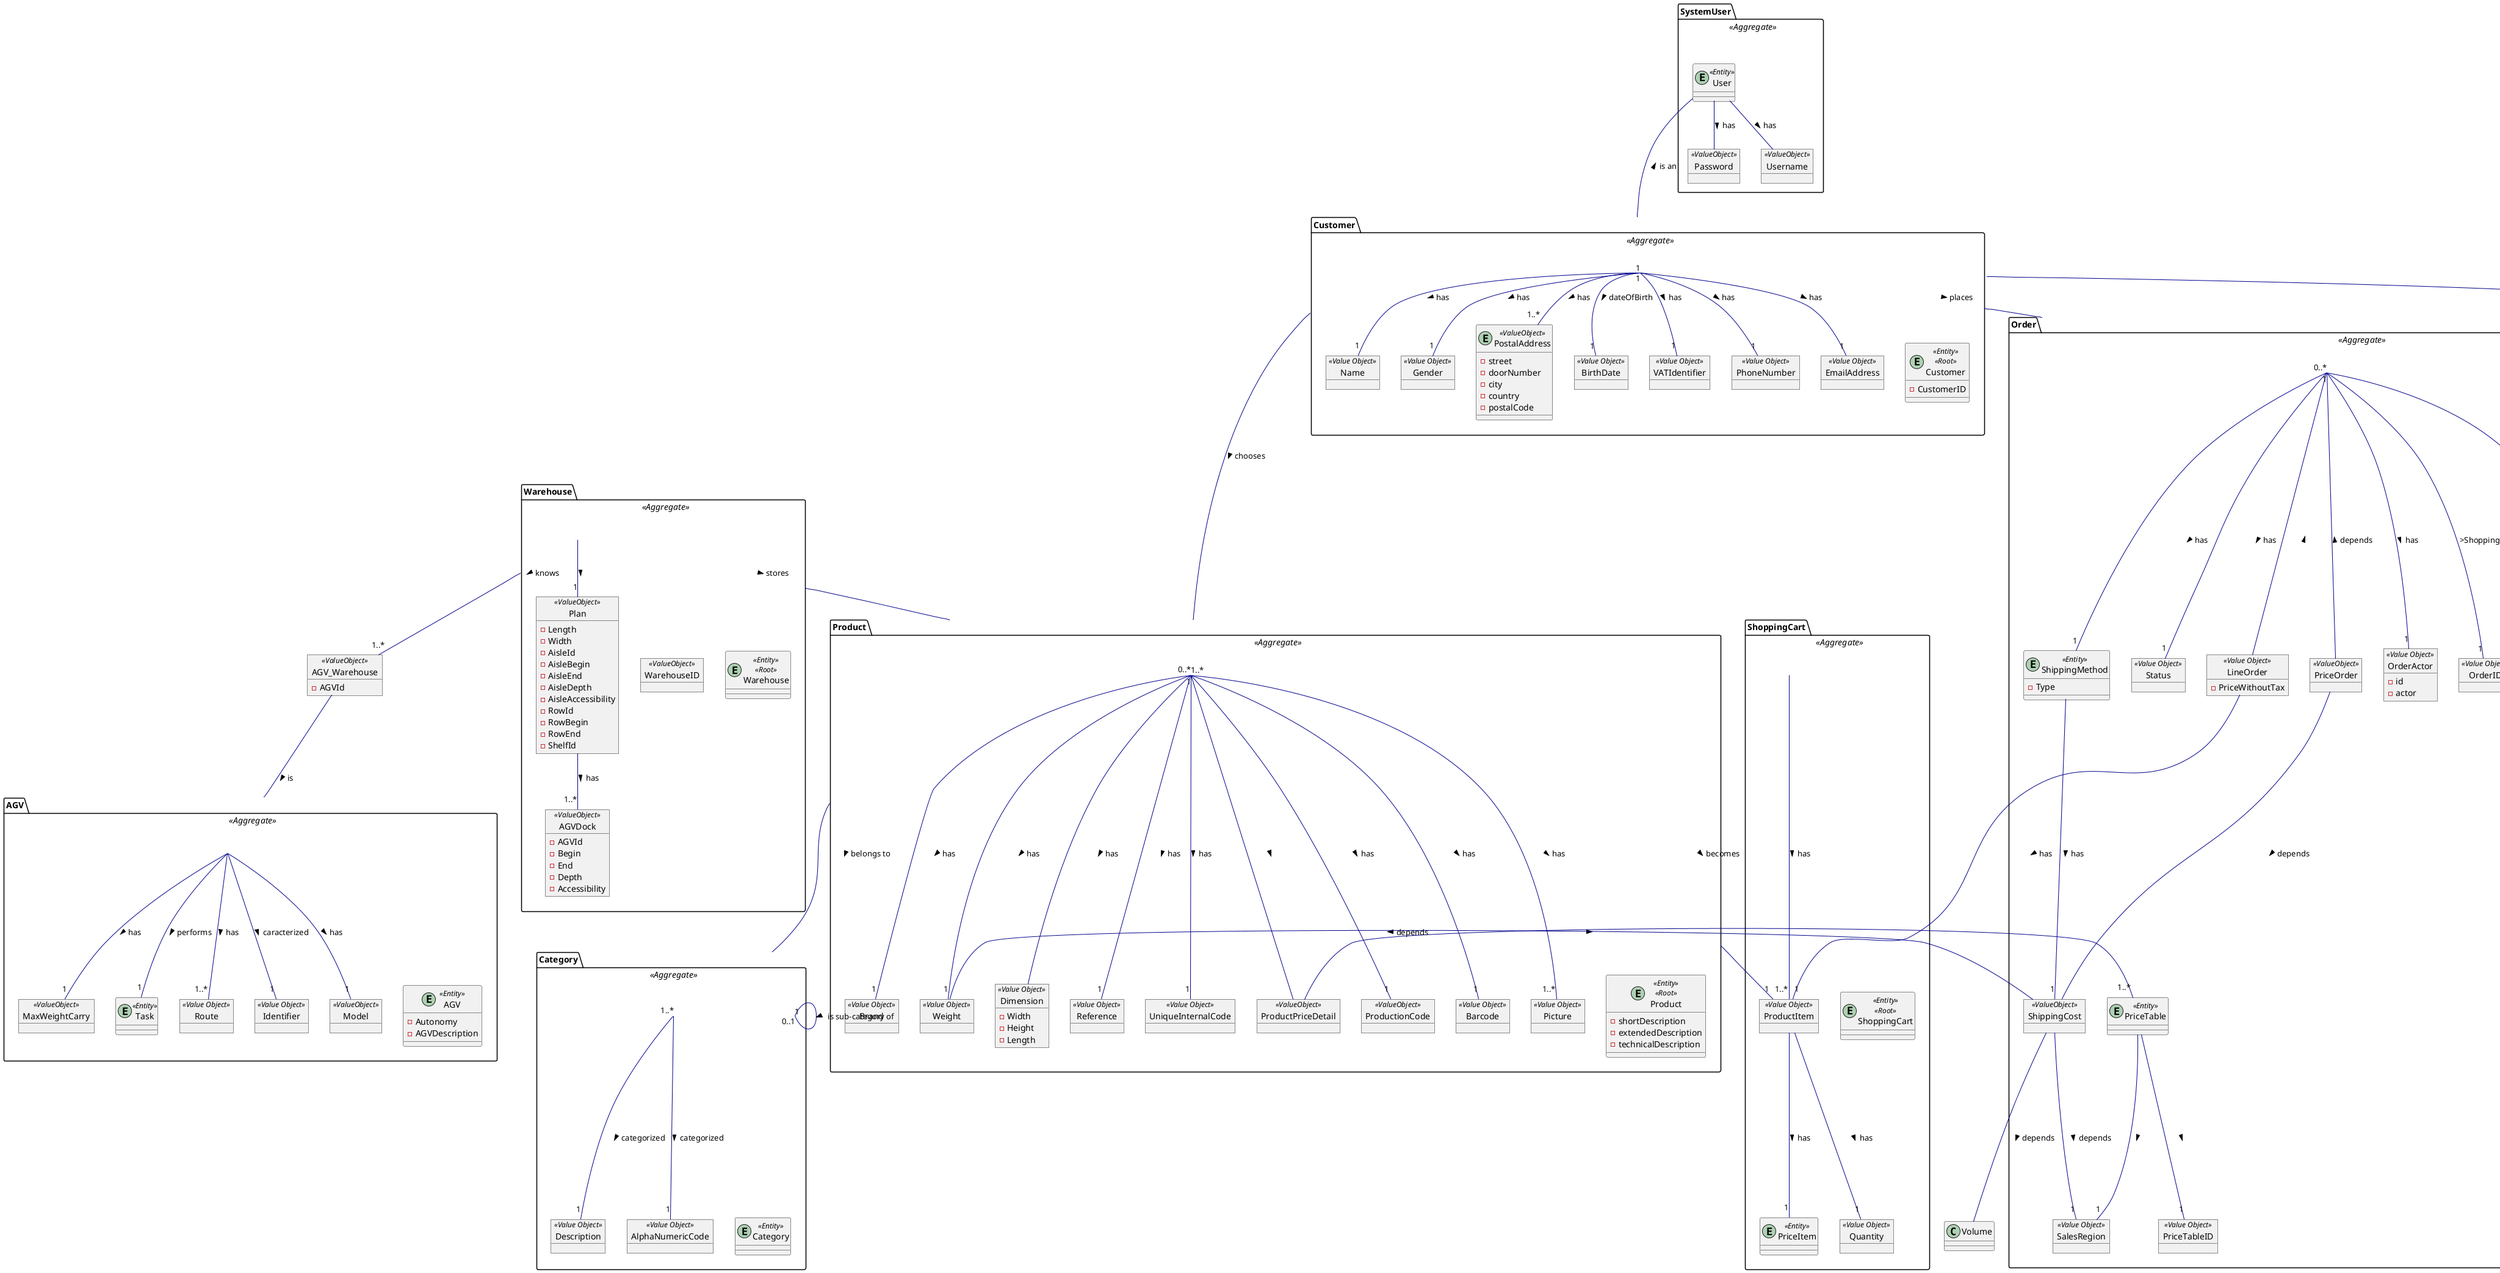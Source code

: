 @startuml
skinparam object {
ArrowColor DarkBlue
}

skinparam stereotypeCBackgroundColor LightBlue


package Category <<Aggregate>> {
    entity Category <<Entity>>

    object AlphaNumericCode <<Value Object>>

    object Description <<Value Object>>
}


package Product <<Aggregate>>{

entity Product <<Entity>> <<Root>> {
- shortDescription
- extendedDescription
- technicalDescription
}

object ProductPriceDetail <<ValueObject>>

object ProductionCode <<ValueObject>>

object Barcode <<Value Object>>

object Picture <<Value Object>>

object Brand <<Value Object>>


object Weight <<Value Object>>

object Dimension <<Value Object>>{
- Width
- Height
- Length
}

object Reference <<Value Object>>

object UniqueInternalCode <<Value Object>>
}

/' OrderManagement '/
package Order <<Aggregate>>{
entity Order <<Entity>> <<Root>>{
- DateTime
}
object PriceOrder <<ValueObject>>
object OrderActor <<Value Object>>{
- id
- actor
}

object LineOrder <<Value Object>>{
- PriceWithoutTax
}

entity PriceTable <<Entity>>

object PriceTableID <<Value Object>>

object SalesRegion <<Value Object>>

object OrderID <<Value Object>>



entity PaymentMethod <<Entity>>

object ShippingCost <<ValueObject>>




   entity ShippingMethod <<Entity>>{
    -Type
    }

     object Status <<Value Object>>
}


package Customer <<Aggregate>>{
entity Customer <<Entity>> <<Root>>{
- CustomerID
}

object PhoneNumber <<Value Object>>

object EmailAddress <<Value Object>>

object Name <<Value Object>>

object Gender <<Value Object>>

entity PostalAddress <<ValueObject>> {
- street
- doorNumber
- city
- country
- postalCode
}

object BirthDate <<Value Object>>

object VATIdentifier <<Value Object>>

}

'SHOPPING CART'
package ShoppingCart <<Aggregate>>{
entity ShoppingCart <<Entity>> <<Root>>
object ProductItem <<Value Object>>
object Quantity <<Value Object>>

entity PriceItem <<Entity>>
}
/' WarehouseManagement '/
 package Warehouse <<Aggregate>>{

 entity Warehouse <<Entity>> <<Root>>{
     }

    object WarehouseID <<ValueObject>>

    object Plan <<ValueObject>> {
        -Length
        -Width
        -AisleId
        -AisleBegin
        -AisleEnd
        -AisleDepth
        -AisleAccessibility
        -RowId
        -RowBegin
        -RowEnd
        -ShelfId
        }

    object AGVDock <<ValueObject>> {
        -AGVId
        -Begin
        -End
        -Depth
        -Accessibility
        }


 }

 object AGV_Warehouse <<ValueObject>> {
    -AGVId
 }

package AGV <<Aggregate>>{
 entity AGV <<Entity>>{
     -Autonomy
     -AGVDescription
     }

     object Route <<Value Object>>

     object Identifier <<Value Object>>

     object Model <<ValueObject>>

     object MaxWeightCarry <<ValueObject>>

     entity Task <<Entity>>
}


/' Survey '/
package Survey <<Aggregate>>{

    Entity Survey <<Entity>> {
    }

object SurveyAlphaNumericCode <<ValueObject>>

object SurveyDescription <<ValueObject>>

object SurveyPeriod <<ValueObject>>

object SurveyRule <<ValueObject>>

object Topic <<ValueObject>>

}
object GeneralQuestions  <<ValueObject>>
/'Question'/
package Question <<Aggregate>>{
entity Question <<Entity>>

entity Answer <<Entity>>

object Type <<Value Object>>{
{Multiple Choice}
{Free Answer}
{Ordering}
}
}

package SystemUser <<Aggregate>>{
entity User <<Entity>>

object Username <<ValueObject>>

object Password <<ValueObject>>
}



/' User '/
User -- Username : has >
User -- Password : has >
User --- Customer : is an <



/' Customer '/
Customer -- "1" Name : has >
Customer -- "1" Gender : has >
Customer -- "1..*" PostalAddress : has >
Customer -- "1" BirthDate : dateOfBirth >
Customer -- "1" PhoneNumber: has >
Customer -- "1" EmailAddress: has >
Customer -- "0..*" Survey : answers >
Customer -- "1" VATIdentifier : has >


/' Product '/
Product --- "1..*" Category: belongs to >
Product --- "1..*" Picture: has >
Product --- "1" Barcode: has >
Product --- "1" Brand: has >
ProductPriceDetail -- "1" Product: <
ProductPriceDetail --- "1..*" PriceTable: >
PriceTable --- "1" PriceTableID: >
PriceTable --- "1" SalesRegion: >
Product --- "1" ProductItem: becomes >
ProductItem --- "1" Quantity: has >
ProductItem --- "1" PriceItem : has >
Product --- "1" Reference: has >
Product --- "1" UniqueInternalCode: has >
Product --- Dimension: has >
Product --- "1" Weight: has >
Product --- "1" ProductionCode: has >


/'ShoppingCart '/
ShoppingCart --- "1..*" ProductItem: has >



/' Category '/
Category --- "1" AlphaNumericCode  : categorized >
Category --- "1" Description  : categorized >
Category "0..1" --- "1" Category: is sub-category of >


/' Warehouse '/
AGV -- "1..*" Route: has >
AGV -- "1" Identifier: caracterized >
AGV -- "1" Model: has >
Warehouse -- "1" Plan: >
Plan -- "1..*" AGVDock : has >
AGV -- "1" MaxWeightCarry : has >
AGV -- "1" Task : performs >
AGV_Warehouse -- AGV: is >
Warehouse -- "1..*" AGV_Warehouse: knows >


/' Survey '/
Survey -- "1..*" SurveyRule: has >
Survey -- "1" SurveyDescription: has >
Survey -- "1" SurveyAlphaNumericCode: caracterized >
Survey -- "1" SurveyPeriod: has >
Survey -- "1" Topic: has >
Survey -- "1..*" GeneralQuestions: has >

Question -- Question: depends >

LineOrder --- "1" Order: >
LineOrder --- "1" ProductItem: has >

/' ShippingCost '/
ShippingCost --- Weight: depends >
ShippingCost --- Volume: depends >


/' Order '/
Order --- "1" OrderID : >ShoppingCart
Order --- "1" Status : has >
Order --- "1" OrderActor : has >
Order --- "1" PaymentMethod : has >
Order --- "1" ShippingMethod : has >
Order --- "1" Survey : generates >
ShippingCost --- "1" SalesRegion: depends >
ShippingMethod--- "1" ShippingCost: has >


PriceOrder --- Order: depends >
PriceOrder --- ShippingCost: depends >


/'  Question '/
Question --- "1..*" Answer: has >
Question --- "1" GeneralQuestions: is <
Answer --- "1" Type: has >



/' Joined Aggregates '/
Customer "1" -- "0..*" Order: places >
Customer "1" -- "0..*" Product: chooses >
Warehouse -- "1..*" Product: stores >
@enduml